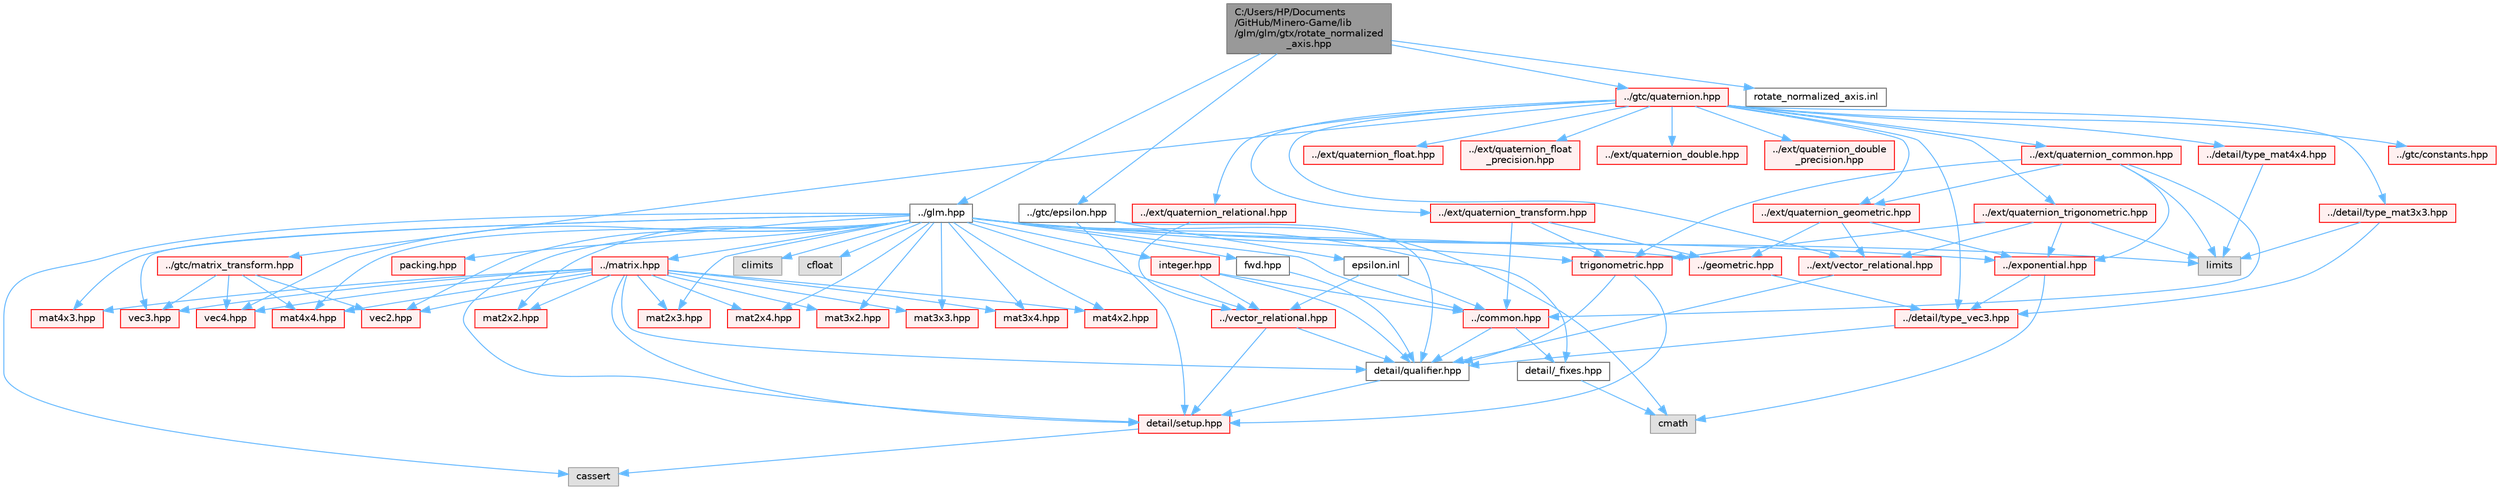 digraph "C:/Users/HP/Documents/GitHub/Minero-Game/lib/glm/glm/gtx/rotate_normalized_axis.hpp"
{
 // LATEX_PDF_SIZE
  bgcolor="transparent";
  edge [fontname=Helvetica,fontsize=10,labelfontname=Helvetica,labelfontsize=10];
  node [fontname=Helvetica,fontsize=10,shape=box,height=0.2,width=0.4];
  Node1 [id="Node000001",label="C:/Users/HP/Documents\l/GitHub/Minero-Game/lib\l/glm/glm/gtx/rotate_normalized\l_axis.hpp",height=0.2,width=0.4,color="gray40", fillcolor="grey60", style="filled", fontcolor="black",tooltip=" "];
  Node1 -> Node2 [id="edge215_Node000001_Node000002",color="steelblue1",style="solid",tooltip=" "];
  Node2 [id="Node000002",label="../glm.hpp",height=0.2,width=0.4,color="grey40", fillcolor="white", style="filled",URL="$lib_2glm_2glm_2glm_8hpp.html",tooltip=" "];
  Node2 -> Node3 [id="edge216_Node000002_Node000003",color="steelblue1",style="solid",tooltip=" "];
  Node3 [id="Node000003",label="detail/_fixes.hpp",height=0.2,width=0.4,color="grey40", fillcolor="white", style="filled",URL="$lib_2glm_2glm_2detail_2__fixes_8hpp.html",tooltip=" "];
  Node3 -> Node4 [id="edge217_Node000003_Node000004",color="steelblue1",style="solid",tooltip=" "];
  Node4 [id="Node000004",label="cmath",height=0.2,width=0.4,color="grey60", fillcolor="#E0E0E0", style="filled",tooltip=" "];
  Node2 -> Node5 [id="edge218_Node000002_Node000005",color="steelblue1",style="solid",tooltip=" "];
  Node5 [id="Node000005",label="detail/setup.hpp",height=0.2,width=0.4,color="red", fillcolor="#FFF0F0", style="filled",URL="$lib_2glm_2glm_2detail_2setup_8hpp.html",tooltip=" "];
  Node5 -> Node6 [id="edge219_Node000005_Node000006",color="steelblue1",style="solid",tooltip=" "];
  Node6 [id="Node000006",label="cassert",height=0.2,width=0.4,color="grey60", fillcolor="#E0E0E0", style="filled",tooltip=" "];
  Node2 -> Node4 [id="edge220_Node000002_Node000004",color="steelblue1",style="solid",tooltip=" "];
  Node2 -> Node9 [id="edge221_Node000002_Node000009",color="steelblue1",style="solid",tooltip=" "];
  Node9 [id="Node000009",label="climits",height=0.2,width=0.4,color="grey60", fillcolor="#E0E0E0", style="filled",tooltip=" "];
  Node2 -> Node10 [id="edge222_Node000002_Node000010",color="steelblue1",style="solid",tooltip=" "];
  Node10 [id="Node000010",label="cfloat",height=0.2,width=0.4,color="grey60", fillcolor="#E0E0E0", style="filled",tooltip=" "];
  Node2 -> Node11 [id="edge223_Node000002_Node000011",color="steelblue1",style="solid",tooltip=" "];
  Node11 [id="Node000011",label="limits",height=0.2,width=0.4,color="grey60", fillcolor="#E0E0E0", style="filled",tooltip=" "];
  Node2 -> Node6 [id="edge224_Node000002_Node000006",color="steelblue1",style="solid",tooltip=" "];
  Node2 -> Node12 [id="edge225_Node000002_Node000012",color="steelblue1",style="solid",tooltip=" "];
  Node12 [id="Node000012",label="fwd.hpp",height=0.2,width=0.4,color="grey40", fillcolor="white", style="filled",URL="$lib_2glm_2glm_2fwd_8hpp.html",tooltip=" "];
  Node12 -> Node13 [id="edge226_Node000012_Node000013",color="steelblue1",style="solid",tooltip=" "];
  Node13 [id="Node000013",label="detail/qualifier.hpp",height=0.2,width=0.4,color="grey40", fillcolor="white", style="filled",URL="$lib_2glm_2glm_2detail_2qualifier_8hpp.html",tooltip=" "];
  Node13 -> Node5 [id="edge227_Node000013_Node000005",color="steelblue1",style="solid",tooltip=" "];
  Node2 -> Node14 [id="edge228_Node000002_Node000014",color="steelblue1",style="solid",tooltip=" "];
  Node14 [id="Node000014",label="vec2.hpp",height=0.2,width=0.4,color="red", fillcolor="#FFF0F0", style="filled",URL="$lib_2glm_2glm_2vec2_8hpp.html",tooltip=" "];
  Node2 -> Node30 [id="edge229_Node000002_Node000030",color="steelblue1",style="solid",tooltip=" "];
  Node30 [id="Node000030",label="vec3.hpp",height=0.2,width=0.4,color="red", fillcolor="#FFF0F0", style="filled",URL="$lib_2glm_2glm_2vec3_8hpp.html",tooltip=" "];
  Node2 -> Node43 [id="edge230_Node000002_Node000043",color="steelblue1",style="solid",tooltip=" "];
  Node43 [id="Node000043",label="vec4.hpp",height=0.2,width=0.4,color="red", fillcolor="#FFF0F0", style="filled",URL="$lib_2glm_2glm_2vec4_8hpp.html",tooltip=" "];
  Node2 -> Node56 [id="edge231_Node000002_Node000056",color="steelblue1",style="solid",tooltip=" "];
  Node56 [id="Node000056",label="mat2x2.hpp",height=0.2,width=0.4,color="red", fillcolor="#FFF0F0", style="filled",URL="$lib_2glm_2glm_2mat2x2_8hpp.html",tooltip=" "];
  Node2 -> Node61 [id="edge232_Node000002_Node000061",color="steelblue1",style="solid",tooltip=" "];
  Node61 [id="Node000061",label="mat2x3.hpp",height=0.2,width=0.4,color="red", fillcolor="#FFF0F0", style="filled",URL="$lib_2glm_2glm_2mat2x3_8hpp.html",tooltip=" "];
  Node2 -> Node68 [id="edge233_Node000002_Node000068",color="steelblue1",style="solid",tooltip=" "];
  Node68 [id="Node000068",label="mat2x4.hpp",height=0.2,width=0.4,color="red", fillcolor="#FFF0F0", style="filled",URL="$lib_2glm_2glm_2mat2x4_8hpp.html",tooltip=" "];
  Node2 -> Node75 [id="edge234_Node000002_Node000075",color="steelblue1",style="solid",tooltip=" "];
  Node75 [id="Node000075",label="mat3x2.hpp",height=0.2,width=0.4,color="red", fillcolor="#FFF0F0", style="filled",URL="$lib_2glm_2glm_2mat3x2_8hpp.html",tooltip=" "];
  Node2 -> Node82 [id="edge235_Node000002_Node000082",color="steelblue1",style="solid",tooltip=" "];
  Node82 [id="Node000082",label="mat3x3.hpp",height=0.2,width=0.4,color="red", fillcolor="#FFF0F0", style="filled",URL="$lib_2glm_2glm_2mat3x3_8hpp.html",tooltip=" "];
  Node2 -> Node89 [id="edge236_Node000002_Node000089",color="steelblue1",style="solid",tooltip=" "];
  Node89 [id="Node000089",label="mat3x4.hpp",height=0.2,width=0.4,color="red", fillcolor="#FFF0F0", style="filled",URL="$lib_2glm_2glm_2mat3x4_8hpp.html",tooltip=" "];
  Node2 -> Node96 [id="edge237_Node000002_Node000096",color="steelblue1",style="solid",tooltip=" "];
  Node96 [id="Node000096",label="mat4x2.hpp",height=0.2,width=0.4,color="red", fillcolor="#FFF0F0", style="filled",URL="$lib_2glm_2glm_2mat4x2_8hpp.html",tooltip=" "];
  Node2 -> Node103 [id="edge238_Node000002_Node000103",color="steelblue1",style="solid",tooltip=" "];
  Node103 [id="Node000103",label="mat4x3.hpp",height=0.2,width=0.4,color="red", fillcolor="#FFF0F0", style="filled",URL="$lib_2glm_2glm_2mat4x3_8hpp.html",tooltip=" "];
  Node2 -> Node110 [id="edge239_Node000002_Node000110",color="steelblue1",style="solid",tooltip=" "];
  Node110 [id="Node000110",label="mat4x4.hpp",height=0.2,width=0.4,color="red", fillcolor="#FFF0F0", style="filled",URL="$lib_2glm_2glm_2mat4x4_8hpp.html",tooltip=" "];
  Node2 -> Node134 [id="edge240_Node000002_Node000134",color="steelblue1",style="solid",tooltip=" "];
  Node134 [id="Node000134",label="trigonometric.hpp",height=0.2,width=0.4,color="red", fillcolor="#FFF0F0", style="filled",URL="$lib_2glm_2glm_2trigonometric_8hpp.html",tooltip=" "];
  Node134 -> Node5 [id="edge241_Node000134_Node000005",color="steelblue1",style="solid",tooltip=" "];
  Node134 -> Node13 [id="edge242_Node000134_Node000013",color="steelblue1",style="solid",tooltip=" "];
  Node2 -> Node120 [id="edge243_Node000002_Node000120",color="steelblue1",style="solid",tooltip=" "];
  Node120 [id="Node000120",label="../exponential.hpp",height=0.2,width=0.4,color="red", fillcolor="#FFF0F0", style="filled",URL="$lib_2glm_2glm_2exponential_8hpp.html",tooltip=" "];
  Node120 -> Node32 [id="edge244_Node000120_Node000032",color="steelblue1",style="solid",tooltip=" "];
  Node32 [id="Node000032",label="../detail/type_vec3.hpp",height=0.2,width=0.4,color="red", fillcolor="#FFF0F0", style="filled",URL="$lib_2glm_2glm_2detail_2type__vec3_8hpp.html",tooltip=" "];
  Node32 -> Node13 [id="edge245_Node000032_Node000013",color="steelblue1",style="solid",tooltip=" "];
  Node120 -> Node4 [id="edge246_Node000120_Node000004",color="steelblue1",style="solid",tooltip=" "];
  Node2 -> Node128 [id="edge247_Node000002_Node000128",color="steelblue1",style="solid",tooltip=" "];
  Node128 [id="Node000128",label="../common.hpp",height=0.2,width=0.4,color="red", fillcolor="#FFF0F0", style="filled",URL="$lib_2glm_2glm_2common_8hpp.html",tooltip=" "];
  Node128 -> Node13 [id="edge248_Node000128_Node000013",color="steelblue1",style="solid",tooltip=" "];
  Node128 -> Node3 [id="edge249_Node000128_Node000003",color="steelblue1",style="solid",tooltip=" "];
  Node2 -> Node137 [id="edge250_Node000002_Node000137",color="steelblue1",style="solid",tooltip=" "];
  Node137 [id="Node000137",label="packing.hpp",height=0.2,width=0.4,color="red", fillcolor="#FFF0F0", style="filled",URL="$lib_2glm_2glm_2packing_8hpp.html",tooltip=" "];
  Node2 -> Node118 [id="edge251_Node000002_Node000118",color="steelblue1",style="solid",tooltip=" "];
  Node118 [id="Node000118",label="../geometric.hpp",height=0.2,width=0.4,color="red", fillcolor="#FFF0F0", style="filled",URL="$lib_2glm_2glm_2geometric_8hpp.html",tooltip=" "];
  Node118 -> Node32 [id="edge252_Node000118_Node000032",color="steelblue1",style="solid",tooltip=" "];
  Node2 -> Node60 [id="edge253_Node000002_Node000060",color="steelblue1",style="solid",tooltip=" "];
  Node60 [id="Node000060",label="../matrix.hpp",height=0.2,width=0.4,color="red", fillcolor="#FFF0F0", style="filled",URL="$lib_2glm_2glm_2matrix_8hpp.html",tooltip=" "];
  Node60 -> Node13 [id="edge254_Node000060_Node000013",color="steelblue1",style="solid",tooltip=" "];
  Node60 -> Node5 [id="edge255_Node000060_Node000005",color="steelblue1",style="solid",tooltip=" "];
  Node60 -> Node14 [id="edge256_Node000060_Node000014",color="steelblue1",style="solid",tooltip=" "];
  Node60 -> Node30 [id="edge257_Node000060_Node000030",color="steelblue1",style="solid",tooltip=" "];
  Node60 -> Node43 [id="edge258_Node000060_Node000043",color="steelblue1",style="solid",tooltip=" "];
  Node60 -> Node56 [id="edge259_Node000060_Node000056",color="steelblue1",style="solid",tooltip=" "];
  Node60 -> Node61 [id="edge260_Node000060_Node000061",color="steelblue1",style="solid",tooltip=" "];
  Node60 -> Node68 [id="edge261_Node000060_Node000068",color="steelblue1",style="solid",tooltip=" "];
  Node60 -> Node75 [id="edge262_Node000060_Node000075",color="steelblue1",style="solid",tooltip=" "];
  Node60 -> Node82 [id="edge263_Node000060_Node000082",color="steelblue1",style="solid",tooltip=" "];
  Node60 -> Node89 [id="edge264_Node000060_Node000089",color="steelblue1",style="solid",tooltip=" "];
  Node60 -> Node96 [id="edge265_Node000060_Node000096",color="steelblue1",style="solid",tooltip=" "];
  Node60 -> Node103 [id="edge266_Node000060_Node000103",color="steelblue1",style="solid",tooltip=" "];
  Node60 -> Node110 [id="edge267_Node000060_Node000110",color="steelblue1",style="solid",tooltip=" "];
  Node2 -> Node124 [id="edge268_Node000002_Node000124",color="steelblue1",style="solid",tooltip=" "];
  Node124 [id="Node000124",label="../vector_relational.hpp",height=0.2,width=0.4,color="red", fillcolor="#FFF0F0", style="filled",URL="$lib_2glm_2glm_2vector__relational_8hpp.html",tooltip=" "];
  Node124 -> Node13 [id="edge269_Node000124_Node000013",color="steelblue1",style="solid",tooltip=" "];
  Node124 -> Node5 [id="edge270_Node000124_Node000005",color="steelblue1",style="solid",tooltip=" "];
  Node2 -> Node141 [id="edge271_Node000002_Node000141",color="steelblue1",style="solid",tooltip=" "];
  Node141 [id="Node000141",label="integer.hpp",height=0.2,width=0.4,color="red", fillcolor="#FFF0F0", style="filled",URL="$lib_2glm_2glm_2integer_8hpp.html",tooltip=" "];
  Node141 -> Node13 [id="edge272_Node000141_Node000013",color="steelblue1",style="solid",tooltip=" "];
  Node141 -> Node128 [id="edge273_Node000141_Node000128",color="steelblue1",style="solid",tooltip=" "];
  Node141 -> Node124 [id="edge274_Node000141_Node000124",color="steelblue1",style="solid",tooltip=" "];
  Node1 -> Node145 [id="edge275_Node000001_Node000145",color="steelblue1",style="solid",tooltip=" "];
  Node145 [id="Node000145",label="../gtc/epsilon.hpp",height=0.2,width=0.4,color="grey40", fillcolor="white", style="filled",URL="$lib_2glm_2glm_2gtc_2epsilon_8hpp.html",tooltip=" "];
  Node145 -> Node5 [id="edge276_Node000145_Node000005",color="steelblue1",style="solid",tooltip=" "];
  Node145 -> Node13 [id="edge277_Node000145_Node000013",color="steelblue1",style="solid",tooltip=" "];
  Node145 -> Node146 [id="edge278_Node000145_Node000146",color="steelblue1",style="solid",tooltip=" "];
  Node146 [id="Node000146",label="epsilon.inl",height=0.2,width=0.4,color="grey40", fillcolor="white", style="filled",URL="$lib_2glm_2glm_2gtc_2epsilon_8inl.html",tooltip=" "];
  Node146 -> Node124 [id="edge279_Node000146_Node000124",color="steelblue1",style="solid",tooltip=" "];
  Node146 -> Node128 [id="edge280_Node000146_Node000128",color="steelblue1",style="solid",tooltip=" "];
  Node1 -> Node147 [id="edge281_Node000001_Node000147",color="steelblue1",style="solid",tooltip=" "];
  Node147 [id="Node000147",label="../gtc/quaternion.hpp",height=0.2,width=0.4,color="red", fillcolor="#FFF0F0", style="filled",URL="$lib_2glm_2glm_2gtc_2quaternion_8hpp.html",tooltip=" "];
  Node147 -> Node148 [id="edge282_Node000147_Node000148",color="steelblue1",style="solid",tooltip=" "];
  Node148 [id="Node000148",label="../gtc/constants.hpp",height=0.2,width=0.4,color="red", fillcolor="#FFF0F0", style="filled",URL="$lib_2glm_2glm_2gtc_2constants_8hpp.html",tooltip=" "];
  Node147 -> Node152 [id="edge283_Node000147_Node000152",color="steelblue1",style="solid",tooltip=" "];
  Node152 [id="Node000152",label="../gtc/matrix_transform.hpp",height=0.2,width=0.4,color="red", fillcolor="#FFF0F0", style="filled",URL="$lib_2glm_2glm_2gtc_2matrix__transform_8hpp.html",tooltip=" "];
  Node152 -> Node110 [id="edge284_Node000152_Node000110",color="steelblue1",style="solid",tooltip=" "];
  Node152 -> Node14 [id="edge285_Node000152_Node000014",color="steelblue1",style="solid",tooltip=" "];
  Node152 -> Node30 [id="edge286_Node000152_Node000030",color="steelblue1",style="solid",tooltip=" "];
  Node152 -> Node43 [id="edge287_Node000152_Node000043",color="steelblue1",style="solid",tooltip=" "];
  Node147 -> Node160 [id="edge288_Node000147_Node000160",color="steelblue1",style="solid",tooltip=" "];
  Node160 [id="Node000160",label="../ext/vector_relational.hpp",height=0.2,width=0.4,color="red", fillcolor="#FFF0F0", style="filled",URL="$lib_2glm_2glm_2ext_2vector__relational_8hpp.html",tooltip=" "];
  Node160 -> Node13 [id="edge289_Node000160_Node000013",color="steelblue1",style="solid",tooltip=" "];
  Node147 -> Node163 [id="edge290_Node000147_Node000163",color="steelblue1",style="solid",tooltip=" "];
  Node163 [id="Node000163",label="../ext/quaternion_common.hpp",height=0.2,width=0.4,color="red", fillcolor="#FFF0F0", style="filled",URL="$lib_2glm_2glm_2ext_2quaternion__common_8hpp.html",tooltip=" "];
  Node163 -> Node164 [id="edge291_Node000163_Node000164",color="steelblue1",style="solid",tooltip=" "];
  Node164 [id="Node000164",label="../ext/quaternion_geometric.hpp",height=0.2,width=0.4,color="red", fillcolor="#FFF0F0", style="filled",URL="$lib_2glm_2glm_2ext_2quaternion__geometric_8hpp.html",tooltip=" "];
  Node164 -> Node118 [id="edge292_Node000164_Node000118",color="steelblue1",style="solid",tooltip=" "];
  Node164 -> Node120 [id="edge293_Node000164_Node000120",color="steelblue1",style="solid",tooltip=" "];
  Node164 -> Node160 [id="edge294_Node000164_Node000160",color="steelblue1",style="solid",tooltip=" "];
  Node163 -> Node128 [id="edge295_Node000163_Node000128",color="steelblue1",style="solid",tooltip=" "];
  Node163 -> Node134 [id="edge296_Node000163_Node000134",color="steelblue1",style="solid",tooltip=" "];
  Node163 -> Node120 [id="edge297_Node000163_Node000120",color="steelblue1",style="solid",tooltip=" "];
  Node163 -> Node11 [id="edge298_Node000163_Node000011",color="steelblue1",style="solid",tooltip=" "];
  Node147 -> Node168 [id="edge299_Node000147_Node000168",color="steelblue1",style="solid",tooltip=" "];
  Node168 [id="Node000168",label="../ext/quaternion_float.hpp",height=0.2,width=0.4,color="red", fillcolor="#FFF0F0", style="filled",URL="$lib_2glm_2glm_2ext_2quaternion__float_8hpp.html",tooltip=" "];
  Node147 -> Node173 [id="edge300_Node000147_Node000173",color="steelblue1",style="solid",tooltip=" "];
  Node173 [id="Node000173",label="../ext/quaternion_float\l_precision.hpp",height=0.2,width=0.4,color="red", fillcolor="#FFF0F0", style="filled",URL="$lib_2glm_2glm_2ext_2quaternion__float__precision_8hpp.html",tooltip=" "];
  Node147 -> Node174 [id="edge301_Node000147_Node000174",color="steelblue1",style="solid",tooltip=" "];
  Node174 [id="Node000174",label="../ext/quaternion_double.hpp",height=0.2,width=0.4,color="red", fillcolor="#FFF0F0", style="filled",URL="$lib_2glm_2glm_2ext_2quaternion__double_8hpp.html",tooltip=" "];
  Node147 -> Node175 [id="edge302_Node000147_Node000175",color="steelblue1",style="solid",tooltip=" "];
  Node175 [id="Node000175",label="../ext/quaternion_double\l_precision.hpp",height=0.2,width=0.4,color="red", fillcolor="#FFF0F0", style="filled",URL="$lib_2glm_2glm_2ext_2quaternion__double__precision_8hpp.html",tooltip=" "];
  Node147 -> Node170 [id="edge303_Node000147_Node000170",color="steelblue1",style="solid",tooltip=" "];
  Node170 [id="Node000170",label="../ext/quaternion_relational.hpp",height=0.2,width=0.4,color="red", fillcolor="#FFF0F0", style="filled",URL="$lib_2glm_2glm_2ext_2quaternion__relational_8hpp.html",tooltip=" "];
  Node170 -> Node124 [id="edge304_Node000170_Node000124",color="steelblue1",style="solid",tooltip=" "];
  Node147 -> Node164 [id="edge305_Node000147_Node000164",color="steelblue1",style="solid",tooltip=" "];
  Node147 -> Node176 [id="edge306_Node000147_Node000176",color="steelblue1",style="solid",tooltip=" "];
  Node176 [id="Node000176",label="../ext/quaternion_trigonometric.hpp",height=0.2,width=0.4,color="red", fillcolor="#FFF0F0", style="filled",URL="$lib_2glm_2glm_2ext_2quaternion__trigonometric_8hpp.html",tooltip=" "];
  Node176 -> Node134 [id="edge307_Node000176_Node000134",color="steelblue1",style="solid",tooltip=" "];
  Node176 -> Node120 [id="edge308_Node000176_Node000120",color="steelblue1",style="solid",tooltip=" "];
  Node176 -> Node160 [id="edge309_Node000176_Node000160",color="steelblue1",style="solid",tooltip=" "];
  Node176 -> Node11 [id="edge310_Node000176_Node000011",color="steelblue1",style="solid",tooltip=" "];
  Node147 -> Node178 [id="edge311_Node000147_Node000178",color="steelblue1",style="solid",tooltip=" "];
  Node178 [id="Node000178",label="../ext/quaternion_transform.hpp",height=0.2,width=0.4,color="red", fillcolor="#FFF0F0", style="filled",URL="$lib_2glm_2glm_2ext_2quaternion__transform_8hpp.html",tooltip=" "];
  Node178 -> Node128 [id="edge312_Node000178_Node000128",color="steelblue1",style="solid",tooltip=" "];
  Node178 -> Node134 [id="edge313_Node000178_Node000134",color="steelblue1",style="solid",tooltip=" "];
  Node178 -> Node118 [id="edge314_Node000178_Node000118",color="steelblue1",style="solid",tooltip=" "];
  Node147 -> Node84 [id="edge315_Node000147_Node000084",color="steelblue1",style="solid",tooltip=" "];
  Node84 [id="Node000084",label="../detail/type_mat3x3.hpp",height=0.2,width=0.4,color="red", fillcolor="#FFF0F0", style="filled",URL="$lib_2glm_2glm_2detail_2type__mat3x3_8hpp.html",tooltip=" "];
  Node84 -> Node32 [id="edge316_Node000084_Node000032",color="steelblue1",style="solid",tooltip=" "];
  Node84 -> Node11 [id="edge317_Node000084_Node000011",color="steelblue1",style="solid",tooltip=" "];
  Node147 -> Node112 [id="edge318_Node000147_Node000112",color="steelblue1",style="solid",tooltip=" "];
  Node112 [id="Node000112",label="../detail/type_mat4x4.hpp",height=0.2,width=0.4,color="red", fillcolor="#FFF0F0", style="filled",URL="$lib_2glm_2glm_2detail_2type__mat4x4_8hpp.html",tooltip=" "];
  Node112 -> Node11 [id="edge319_Node000112_Node000011",color="steelblue1",style="solid",tooltip=" "];
  Node147 -> Node32 [id="edge320_Node000147_Node000032",color="steelblue1",style="solid",tooltip=" "];
  Node1 -> Node181 [id="edge321_Node000001_Node000181",color="steelblue1",style="solid",tooltip=" "];
  Node181 [id="Node000181",label="rotate_normalized_axis.inl",height=0.2,width=0.4,color="grey40", fillcolor="white", style="filled",URL="$lib_2glm_2glm_2gtx_2rotate__normalized__axis_8inl.html",tooltip=" "];
}
